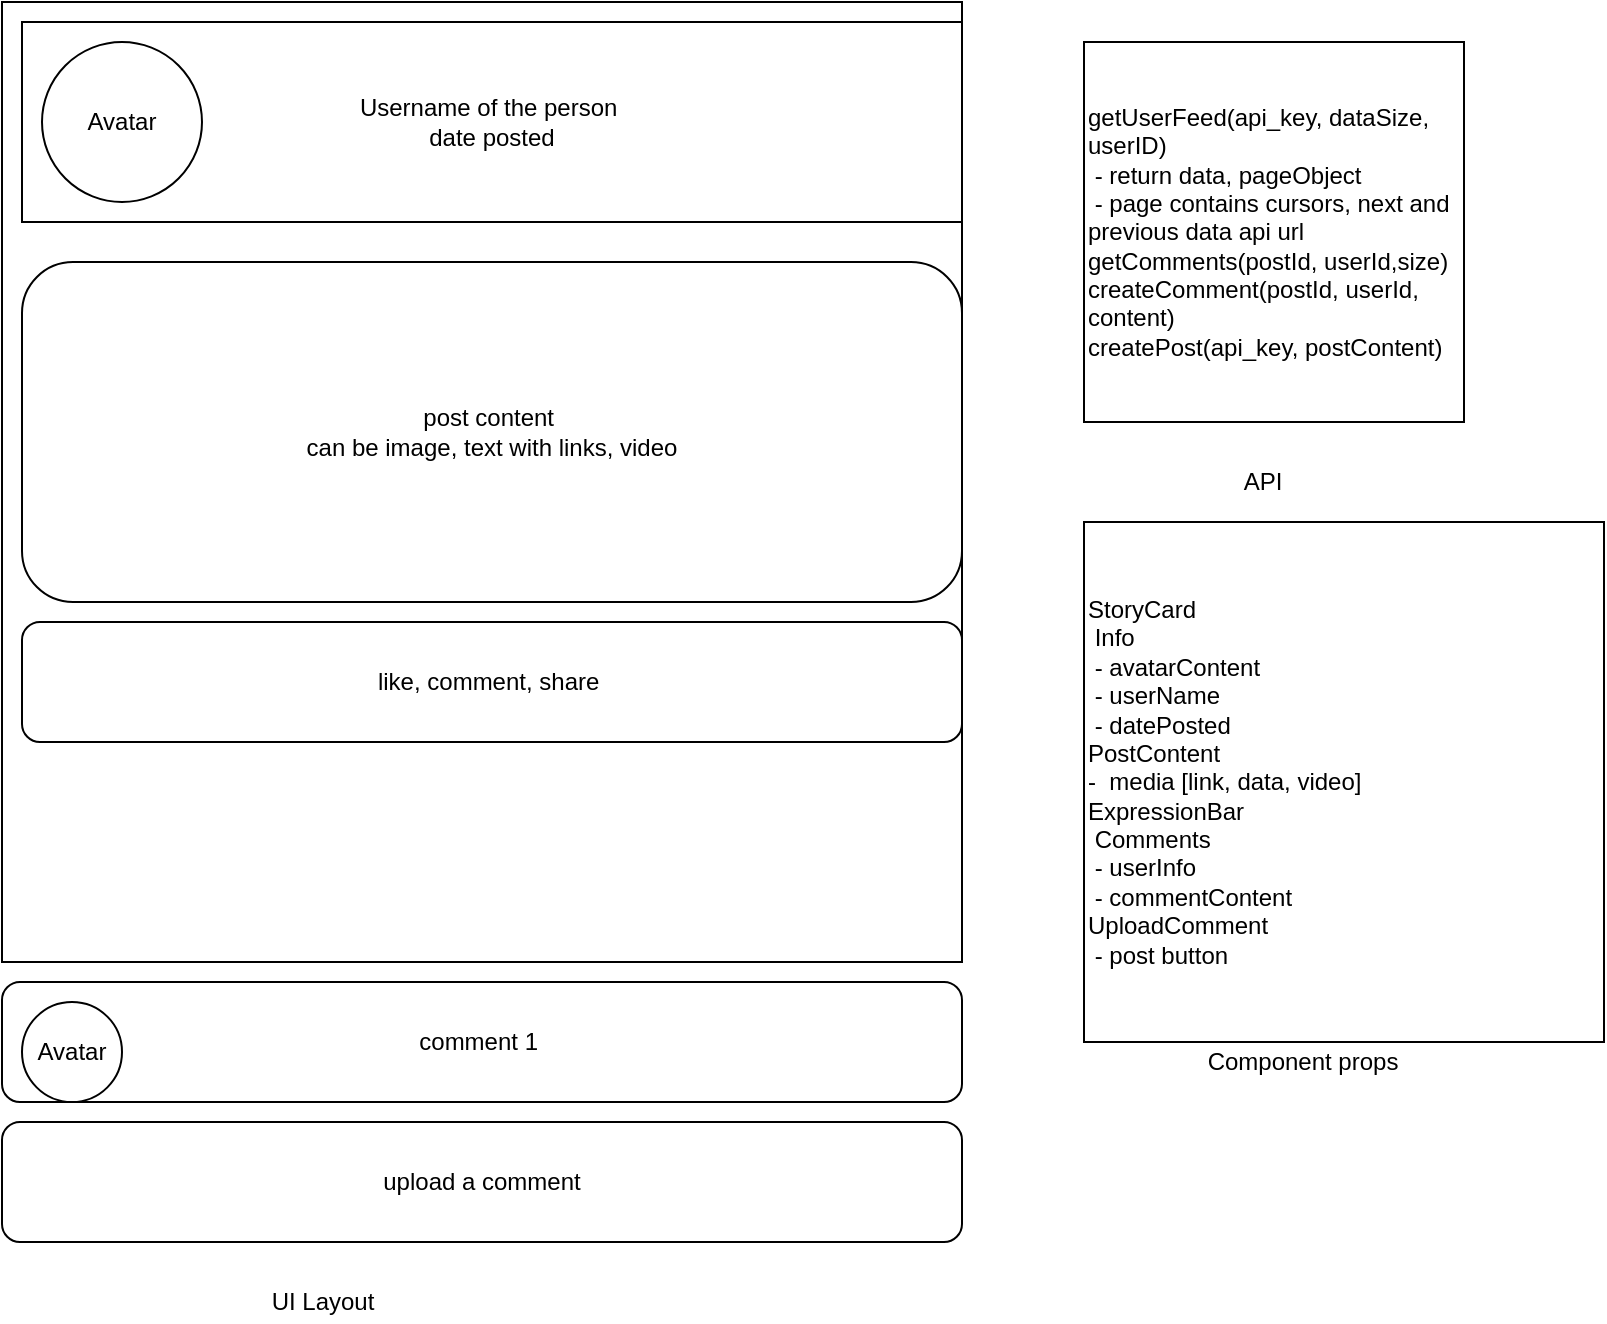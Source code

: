 <mxfile version="15.4.1" type="github">
  <diagram id="2VDzocID4atmfYFC9NuJ" name="Page-1">
    <mxGraphModel dx="1113" dy="629" grid="1" gridSize="10" guides="1" tooltips="1" connect="1" arrows="1" fold="1" page="1" pageScale="1" pageWidth="850" pageHeight="1100" math="0" shadow="0">
      <root>
        <mxCell id="0" />
        <mxCell id="1" parent="0" />
        <mxCell id="yX39dWFXJKRczpGKgtbc-1" value="" style="whiteSpace=wrap;html=1;aspect=fixed;" vertex="1" parent="1">
          <mxGeometry x="30" y="20" width="480" height="480" as="geometry" />
        </mxCell>
        <mxCell id="yX39dWFXJKRczpGKgtbc-2" value="Username of the person&amp;nbsp;&lt;br&gt;date posted" style="rounded=0;whiteSpace=wrap;html=1;" vertex="1" parent="1">
          <mxGeometry x="40" y="30" width="470" height="100" as="geometry" />
        </mxCell>
        <mxCell id="yX39dWFXJKRczpGKgtbc-3" value="Avatar" style="ellipse;whiteSpace=wrap;html=1;aspect=fixed;" vertex="1" parent="1">
          <mxGeometry x="50" y="40" width="80" height="80" as="geometry" />
        </mxCell>
        <mxCell id="yX39dWFXJKRczpGKgtbc-5" value="post content&amp;nbsp;&lt;br&gt;can be image, text with links, video" style="rounded=1;whiteSpace=wrap;html=1;" vertex="1" parent="1">
          <mxGeometry x="40" y="150" width="470" height="170" as="geometry" />
        </mxCell>
        <mxCell id="yX39dWFXJKRczpGKgtbc-7" value="like, comment, share&amp;nbsp;" style="rounded=1;whiteSpace=wrap;html=1;align=center;" vertex="1" parent="1">
          <mxGeometry x="40" y="330" width="470" height="60" as="geometry" />
        </mxCell>
        <mxCell id="yX39dWFXJKRczpGKgtbc-10" value="comment 1&amp;nbsp;" style="rounded=1;whiteSpace=wrap;html=1;align=center;" vertex="1" parent="1">
          <mxGeometry x="30" y="510" width="480" height="60" as="geometry" />
        </mxCell>
        <mxCell id="yX39dWFXJKRczpGKgtbc-11" value="Avatar" style="ellipse;whiteSpace=wrap;html=1;aspect=fixed;" vertex="1" parent="1">
          <mxGeometry x="40" y="520" width="50" height="50" as="geometry" />
        </mxCell>
        <mxCell id="yX39dWFXJKRczpGKgtbc-12" value="upload a comment" style="rounded=1;whiteSpace=wrap;html=1;align=center;" vertex="1" parent="1">
          <mxGeometry x="30" y="580" width="480" height="60" as="geometry" />
        </mxCell>
        <mxCell id="yX39dWFXJKRczpGKgtbc-13" value="getUserFeed(api_key, dataSize, userID)&lt;br&gt;&amp;nbsp;- return data, pageObject&lt;br&gt;&amp;nbsp;- page contains cursors, next and previous data api url&lt;br&gt;getComments(postId, userId,size)&lt;br&gt;createComment(postId, userId, content)&lt;br&gt;createPost(api_key, postContent)" style="whiteSpace=wrap;html=1;aspect=fixed;align=left;" vertex="1" parent="1">
          <mxGeometry x="571" y="40" width="190" height="190" as="geometry" />
        </mxCell>
        <mxCell id="yX39dWFXJKRczpGKgtbc-14" value="UI Layout" style="text;html=1;align=center;verticalAlign=middle;resizable=0;points=[];autosize=1;strokeColor=none;fillColor=none;" vertex="1" parent="1">
          <mxGeometry x="155" y="660" width="70" height="20" as="geometry" />
        </mxCell>
        <mxCell id="yX39dWFXJKRczpGKgtbc-15" value="API" style="text;html=1;align=center;verticalAlign=middle;resizable=0;points=[];autosize=1;strokeColor=none;fillColor=none;" vertex="1" parent="1">
          <mxGeometry x="645" y="250" width="30" height="20" as="geometry" />
        </mxCell>
        <mxCell id="yX39dWFXJKRczpGKgtbc-16" value="&lt;div&gt;&lt;span&gt;StoryCard&lt;/span&gt;&lt;br&gt;&lt;/div&gt;&lt;div&gt;&amp;nbsp;Info&lt;/div&gt;&lt;div&gt;&amp;nbsp;- avatarContent&lt;/div&gt;&lt;div&gt;&amp;nbsp;- userName&lt;/div&gt;&lt;div&gt;&lt;span&gt;&amp;nbsp;- datePosted&lt;/span&gt;&lt;/div&gt;&lt;div&gt;&lt;span&gt;PostContent&lt;/span&gt;&lt;/div&gt;&lt;div&gt;&lt;span&gt;-&amp;nbsp; media [link, data, video]&lt;/span&gt;&lt;/div&gt;&lt;div&gt;&lt;span&gt;ExpressionBar&lt;/span&gt;&lt;/div&gt;&lt;div&gt;&lt;span&gt;&amp;nbsp;Comments&lt;/span&gt;&lt;/div&gt;&lt;div&gt;&lt;span style=&quot;white-space: pre&quot;&gt;	&lt;/span&gt;- userInfo&lt;br&gt;&lt;/div&gt;&lt;div&gt;&lt;span style=&quot;white-space: pre&quot;&gt;	&lt;/span&gt;- commentContent&lt;br&gt;&lt;/div&gt;&lt;div&gt;UploadComment&lt;/div&gt;&lt;div&gt;&amp;nbsp;- post button&lt;/div&gt;" style="whiteSpace=wrap;html=1;aspect=fixed;align=left;" vertex="1" parent="1">
          <mxGeometry x="571" y="280" width="260" height="260" as="geometry" />
        </mxCell>
        <mxCell id="yX39dWFXJKRczpGKgtbc-17" value="Component props" style="text;html=1;align=center;verticalAlign=middle;resizable=0;points=[];autosize=1;strokeColor=none;fillColor=none;" vertex="1" parent="1">
          <mxGeometry x="625" y="540" width="110" height="20" as="geometry" />
        </mxCell>
      </root>
    </mxGraphModel>
  </diagram>
</mxfile>
